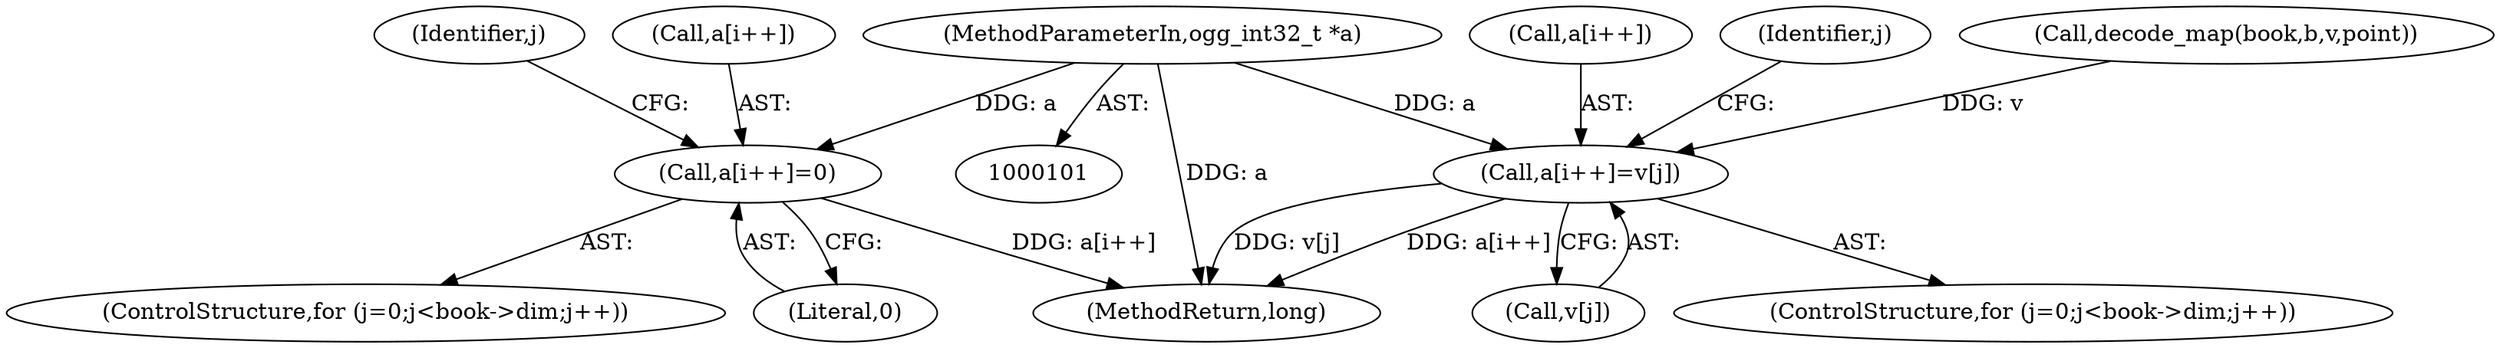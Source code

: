 digraph "1_Android_eeb4e45d5683f88488c083ecf142dc89bc3f0b47_5@pointer" {
"1000103" [label="(MethodParameterIn,ogg_int32_t *a)"];
"1000157" [label="(Call,a[i++]=v[j])"];
"1000188" [label="(Call,a[i++]=0)"];
"1000177" [label="(ControlStructure,for (j=0;j<book->dim;j++))"];
"1000196" [label="(MethodReturn,long)"];
"1000193" [label="(Literal,0)"];
"1000187" [label="(Identifier,j)"];
"1000162" [label="(Call,v[j])"];
"1000157" [label="(Call,a[i++]=v[j])"];
"1000158" [label="(Call,a[i++])"];
"1000156" [label="(Identifier,j)"];
"1000103" [label="(MethodParameterIn,ogg_int32_t *a)"];
"1000188" [label="(Call,a[i++]=0)"];
"1000146" [label="(ControlStructure,for (j=0;j<book->dim;j++))"];
"1000189" [label="(Call,a[i++])"];
"1000138" [label="(Call,decode_map(book,b,v,point))"];
"1000103" -> "1000101"  [label="AST: "];
"1000103" -> "1000196"  [label="DDG: a"];
"1000103" -> "1000157"  [label="DDG: a"];
"1000103" -> "1000188"  [label="DDG: a"];
"1000157" -> "1000146"  [label="AST: "];
"1000157" -> "1000162"  [label="CFG: "];
"1000158" -> "1000157"  [label="AST: "];
"1000162" -> "1000157"  [label="AST: "];
"1000156" -> "1000157"  [label="CFG: "];
"1000157" -> "1000196"  [label="DDG: v[j]"];
"1000157" -> "1000196"  [label="DDG: a[i++]"];
"1000138" -> "1000157"  [label="DDG: v"];
"1000188" -> "1000177"  [label="AST: "];
"1000188" -> "1000193"  [label="CFG: "];
"1000189" -> "1000188"  [label="AST: "];
"1000193" -> "1000188"  [label="AST: "];
"1000187" -> "1000188"  [label="CFG: "];
"1000188" -> "1000196"  [label="DDG: a[i++]"];
}
